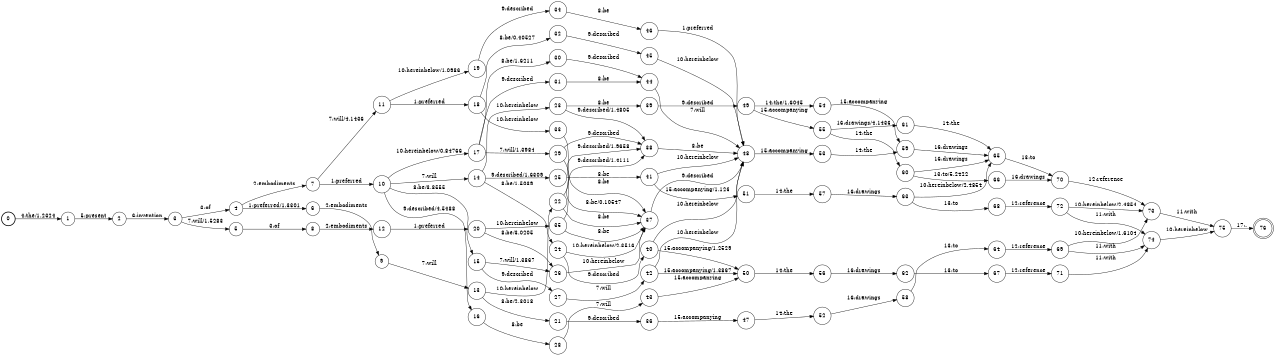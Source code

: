 digraph FST {
rankdir = LR;
size = "8.5,11";
label = "";
center = 1;
orientation = Portrait;
ranksep = "0.4";
nodesep = "0.25";
0 [label = "0", shape = circle, style = bold, fontsize = 14]
	0 -> 1 [label = "4:the/1.2324", fontsize = 14];
1 [label = "1", shape = circle, style = solid, fontsize = 14]
	1 -> 2 [label = "5:present", fontsize = 14];
2 [label = "2", shape = circle, style = solid, fontsize = 14]
	2 -> 3 [label = "6:invention", fontsize = 14];
3 [label = "3", shape = circle, style = solid, fontsize = 14]
	3 -> 4 [label = "3:of", fontsize = 14];
	3 -> 5 [label = "7:will/1.5283", fontsize = 14];
4 [label = "4", shape = circle, style = solid, fontsize = 14]
	4 -> 6 [label = "1:preferred/1.3301", fontsize = 14];
	4 -> 7 [label = "2:embodiments", fontsize = 14];
5 [label = "5", shape = circle, style = solid, fontsize = 14]
	5 -> 8 [label = "3:of", fontsize = 14];
6 [label = "6", shape = circle, style = solid, fontsize = 14]
	6 -> 9 [label = "2:embodiments", fontsize = 14];
7 [label = "7", shape = circle, style = solid, fontsize = 14]
	7 -> 10 [label = "1:preferred", fontsize = 14];
	7 -> 11 [label = "7:will/4.1436", fontsize = 14];
8 [label = "8", shape = circle, style = solid, fontsize = 14]
	8 -> 12 [label = "2:embodiments", fontsize = 14];
9 [label = "9", shape = circle, style = solid, fontsize = 14]
	9 -> 13 [label = "7:will", fontsize = 14];
10 [label = "10", shape = circle, style = solid, fontsize = 14]
	10 -> 14 [label = "7:will", fontsize = 14];
	10 -> 15 [label = "8:be/3.8555", fontsize = 14];
	10 -> 16 [label = "9:described/4.5488", fontsize = 14];
	10 -> 17 [label = "10:hereinbelow/0.84766", fontsize = 14];
11 [label = "11", shape = circle, style = solid, fontsize = 14]
	11 -> 18 [label = "1:preferred", fontsize = 14];
	11 -> 19 [label = "10:hereinbelow/1.0986", fontsize = 14];
12 [label = "12", shape = circle, style = solid, fontsize = 14]
	12 -> 20 [label = "1:preferred", fontsize = 14];
13 [label = "13", shape = circle, style = solid, fontsize = 14]
	13 -> 21 [label = "8:be/2.3018", fontsize = 14];
	13 -> 22 [label = "10:hereinbelow", fontsize = 14];
14 [label = "14", shape = circle, style = solid, fontsize = 14]
	14 -> 24 [label = "8:be/1.5039", fontsize = 14];
	14 -> 25 [label = "9:described/1.6309", fontsize = 14];
	14 -> 23 [label = "10:hereinbelow", fontsize = 14];
15 [label = "15", shape = circle, style = solid, fontsize = 14]
	15 -> 26 [label = "7:will/1.3867", fontsize = 14];
	15 -> 27 [label = "9:described", fontsize = 14];
16 [label = "16", shape = circle, style = solid, fontsize = 14]
	16 -> 28 [label = "8:be", fontsize = 14];
17 [label = "17", shape = circle, style = solid, fontsize = 14]
	17 -> 29 [label = "7:will/1.3984", fontsize = 14];
	17 -> 30 [label = "8:be/1.6211", fontsize = 14];
	17 -> 31 [label = "9:described", fontsize = 14];
18 [label = "18", shape = circle, style = solid, fontsize = 14]
	18 -> 32 [label = "8:be/0.40527", fontsize = 14];
	18 -> 33 [label = "10:hereinbelow", fontsize = 14];
19 [label = "19", shape = circle, style = solid, fontsize = 14]
	19 -> 34 [label = "9:described", fontsize = 14];
20 [label = "20", shape = circle, style = solid, fontsize = 14]
	20 -> 26 [label = "8:be/3.0205", fontsize = 14];
	20 -> 35 [label = "10:hereinbelow", fontsize = 14];
21 [label = "21", shape = circle, style = solid, fontsize = 14]
	21 -> 36 [label = "9:described", fontsize = 14];
22 [label = "22", shape = circle, style = solid, fontsize = 14]
	22 -> 37 [label = "8:be", fontsize = 14];
	22 -> 38 [label = "9:described/1.9658", fontsize = 14];
23 [label = "23", shape = circle, style = solid, fontsize = 14]
	23 -> 39 [label = "8:be", fontsize = 14];
	23 -> 38 [label = "9:described/1.4805", fontsize = 14];
24 [label = "24", shape = circle, style = solid, fontsize = 14]
	24 -> 40 [label = "9:described", fontsize = 14];
	24 -> 37 [label = "10:hereinbelow/2.3516", fontsize = 14];
25 [label = "25", shape = circle, style = solid, fontsize = 14]
	25 -> 41 [label = "8:be", fontsize = 14];
26 [label = "26", shape = circle, style = solid, fontsize = 14]
	26 -> 37 [label = "10:hereinbelow", fontsize = 14];
27 [label = "27", shape = circle, style = solid, fontsize = 14]
	27 -> 42 [label = "7:will", fontsize = 14];
28 [label = "28", shape = circle, style = solid, fontsize = 14]
	28 -> 43 [label = "7:will", fontsize = 14];
29 [label = "29", shape = circle, style = solid, fontsize = 14]
	29 -> 37 [label = "8:be/0.10547", fontsize = 14];
	29 -> 38 [label = "9:described", fontsize = 14];
30 [label = "30", shape = circle, style = solid, fontsize = 14]
	30 -> 44 [label = "9:described", fontsize = 14];
31 [label = "31", shape = circle, style = solid, fontsize = 14]
	31 -> 44 [label = "8:be", fontsize = 14];
32 [label = "32", shape = circle, style = solid, fontsize = 14]
	32 -> 45 [label = "9:described", fontsize = 14];
33 [label = "33", shape = circle, style = solid, fontsize = 14]
	33 -> 37 [label = "8:be", fontsize = 14];
34 [label = "34", shape = circle, style = solid, fontsize = 14]
	34 -> 46 [label = "8:be", fontsize = 14];
35 [label = "35", shape = circle, style = solid, fontsize = 14]
	35 -> 37 [label = "8:be", fontsize = 14];
	35 -> 38 [label = "9:described/1.4111", fontsize = 14];
36 [label = "36", shape = circle, style = solid, fontsize = 14]
	36 -> 47 [label = "15:accompanying", fontsize = 14];
37 [label = "37", shape = circle, style = solid, fontsize = 14]
	37 -> 48 [label = "9:described", fontsize = 14];
38 [label = "38", shape = circle, style = solid, fontsize = 14]
	38 -> 48 [label = "8:be", fontsize = 14];
39 [label = "39", shape = circle, style = solid, fontsize = 14]
	39 -> 49 [label = "9:described", fontsize = 14];
40 [label = "40", shape = circle, style = solid, fontsize = 14]
	40 -> 48 [label = "10:hereinbelow", fontsize = 14];
	40 -> 50 [label = "15:accompanying/1.2529", fontsize = 14];
41 [label = "41", shape = circle, style = solid, fontsize = 14]
	41 -> 48 [label = "10:hereinbelow", fontsize = 14];
	41 -> 51 [label = "15:accompanying/1.126", fontsize = 14];
42 [label = "42", shape = circle, style = solid, fontsize = 14]
	42 -> 48 [label = "10:hereinbelow", fontsize = 14];
	42 -> 50 [label = "15:accompanying/1.3867", fontsize = 14];
43 [label = "43", shape = circle, style = solid, fontsize = 14]
	43 -> 50 [label = "15:accompanying", fontsize = 14];
44 [label = "44", shape = circle, style = solid, fontsize = 14]
	44 -> 48 [label = "7:will", fontsize = 14];
45 [label = "45", shape = circle, style = solid, fontsize = 14]
	45 -> 48 [label = "10:hereinbelow", fontsize = 14];
46 [label = "46", shape = circle, style = solid, fontsize = 14]
	46 -> 48 [label = "1:preferred", fontsize = 14];
47 [label = "47", shape = circle, style = solid, fontsize = 14]
	47 -> 52 [label = "14:the", fontsize = 14];
48 [label = "48", shape = circle, style = solid, fontsize = 14]
	48 -> 53 [label = "15:accompanying", fontsize = 14];
49 [label = "49", shape = circle, style = solid, fontsize = 14]
	49 -> 54 [label = "14:the/1.6045", fontsize = 14];
	49 -> 55 [label = "15:accompanying", fontsize = 14];
50 [label = "50", shape = circle, style = solid, fontsize = 14]
	50 -> 56 [label = "14:the", fontsize = 14];
51 [label = "51", shape = circle, style = solid, fontsize = 14]
	51 -> 57 [label = "14:the", fontsize = 14];
52 [label = "52", shape = circle, style = solid, fontsize = 14]
	52 -> 58 [label = "16:drawings", fontsize = 14];
53 [label = "53", shape = circle, style = solid, fontsize = 14]
	53 -> 59 [label = "14:the", fontsize = 14];
54 [label = "54", shape = circle, style = solid, fontsize = 14]
	54 -> 59 [label = "15:accompanying", fontsize = 14];
55 [label = "55", shape = circle, style = solid, fontsize = 14]
	55 -> 60 [label = "14:the", fontsize = 14];
	55 -> 61 [label = "16:drawings/4.1436", fontsize = 14];
56 [label = "56", shape = circle, style = solid, fontsize = 14]
	56 -> 62 [label = "16:drawings", fontsize = 14];
57 [label = "57", shape = circle, style = solid, fontsize = 14]
	57 -> 63 [label = "16:drawings", fontsize = 14];
58 [label = "58", shape = circle, style = solid, fontsize = 14]
	58 -> 64 [label = "13:to", fontsize = 14];
59 [label = "59", shape = circle, style = solid, fontsize = 14]
	59 -> 65 [label = "16:drawings", fontsize = 14];
60 [label = "60", shape = circle, style = solid, fontsize = 14]
	60 -> 66 [label = "13:to/5.2422", fontsize = 14];
	60 -> 65 [label = "16:drawings", fontsize = 14];
61 [label = "61", shape = circle, style = solid, fontsize = 14]
	61 -> 65 [label = "14:the", fontsize = 14];
62 [label = "62", shape = circle, style = solid, fontsize = 14]
	62 -> 67 [label = "13:to", fontsize = 14];
63 [label = "63", shape = circle, style = solid, fontsize = 14]
	63 -> 65 [label = "10:hereinbelow/2.4854", fontsize = 14];
	63 -> 68 [label = "13:to", fontsize = 14];
64 [label = "64", shape = circle, style = solid, fontsize = 14]
	64 -> 69 [label = "12:reference", fontsize = 14];
65 [label = "65", shape = circle, style = solid, fontsize = 14]
	65 -> 70 [label = "13:to", fontsize = 14];
66 [label = "66", shape = circle, style = solid, fontsize = 14]
	66 -> 70 [label = "16:drawings", fontsize = 14];
67 [label = "67", shape = circle, style = solid, fontsize = 14]
	67 -> 71 [label = "12:reference", fontsize = 14];
68 [label = "68", shape = circle, style = solid, fontsize = 14]
	68 -> 72 [label = "12:reference", fontsize = 14];
69 [label = "69", shape = circle, style = solid, fontsize = 14]
	69 -> 73 [label = "10:hereinbelow/1.6104", fontsize = 14];
	69 -> 74 [label = "11:with", fontsize = 14];
70 [label = "70", shape = circle, style = solid, fontsize = 14]
	70 -> 73 [label = "12:reference", fontsize = 14];
71 [label = "71", shape = circle, style = solid, fontsize = 14]
	71 -> 74 [label = "11:with", fontsize = 14];
72 [label = "72", shape = circle, style = solid, fontsize = 14]
	72 -> 73 [label = "10:hereinbelow/2.4854", fontsize = 14];
	72 -> 74 [label = "11:with", fontsize = 14];
73 [label = "73", shape = circle, style = solid, fontsize = 14]
	73 -> 75 [label = "11:with", fontsize = 14];
74 [label = "74", shape = circle, style = solid, fontsize = 14]
	74 -> 75 [label = "10:hereinbelow", fontsize = 14];
75 [label = "75", shape = circle, style = solid, fontsize = 14]
	75 -> 76 [label = "17:.", fontsize = 14];
76 [label = "76", shape = doublecircle, style = solid, fontsize = 14]
}
